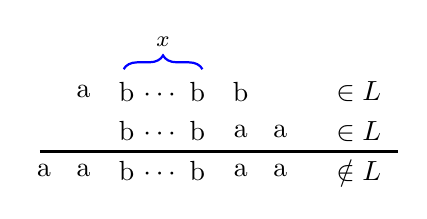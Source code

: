 \begin{tikzpicture}

\node (10) at (-0.5,0.5) {a };
\node (0) at (0,0.5) {a };
\node (5) at (1,0.5) { b $\cdots$ b};
\node (1) at (2,0.5) {a};
\node (1) at (2.5,0.5) {a};
\node (2) at (3.5,0.5) { $\notin L$};
%tier
\node (00) at (0,1.5) {a };
\node (05) at (1,1.5) { b $\cdots$ b};
\node (00) at (2,1.5) {b};
\node (00) at (3.5,1.5) { $\in L$};
%
\node (00) at (0,1) {};
\node (05) at (1,1) { b $\cdots$ b};
\node (00) at (2,1) {a};
\node (00) at (2.5,1) {a};

\node (00) at (3.5,1) { $\in L$};
%
\draw[thick] (-0.55,0.74) to (4,0.74);
\draw [thick, blue,decorate,decoration={brace,amplitude=5pt},xshift=0.4pt,yshift=-0.4pt](0.5,1.8) -- (1.5,1.8) node[black,midway,yshift=0.35cm] {\footnotesize $x$};
\end{tikzpicture}
